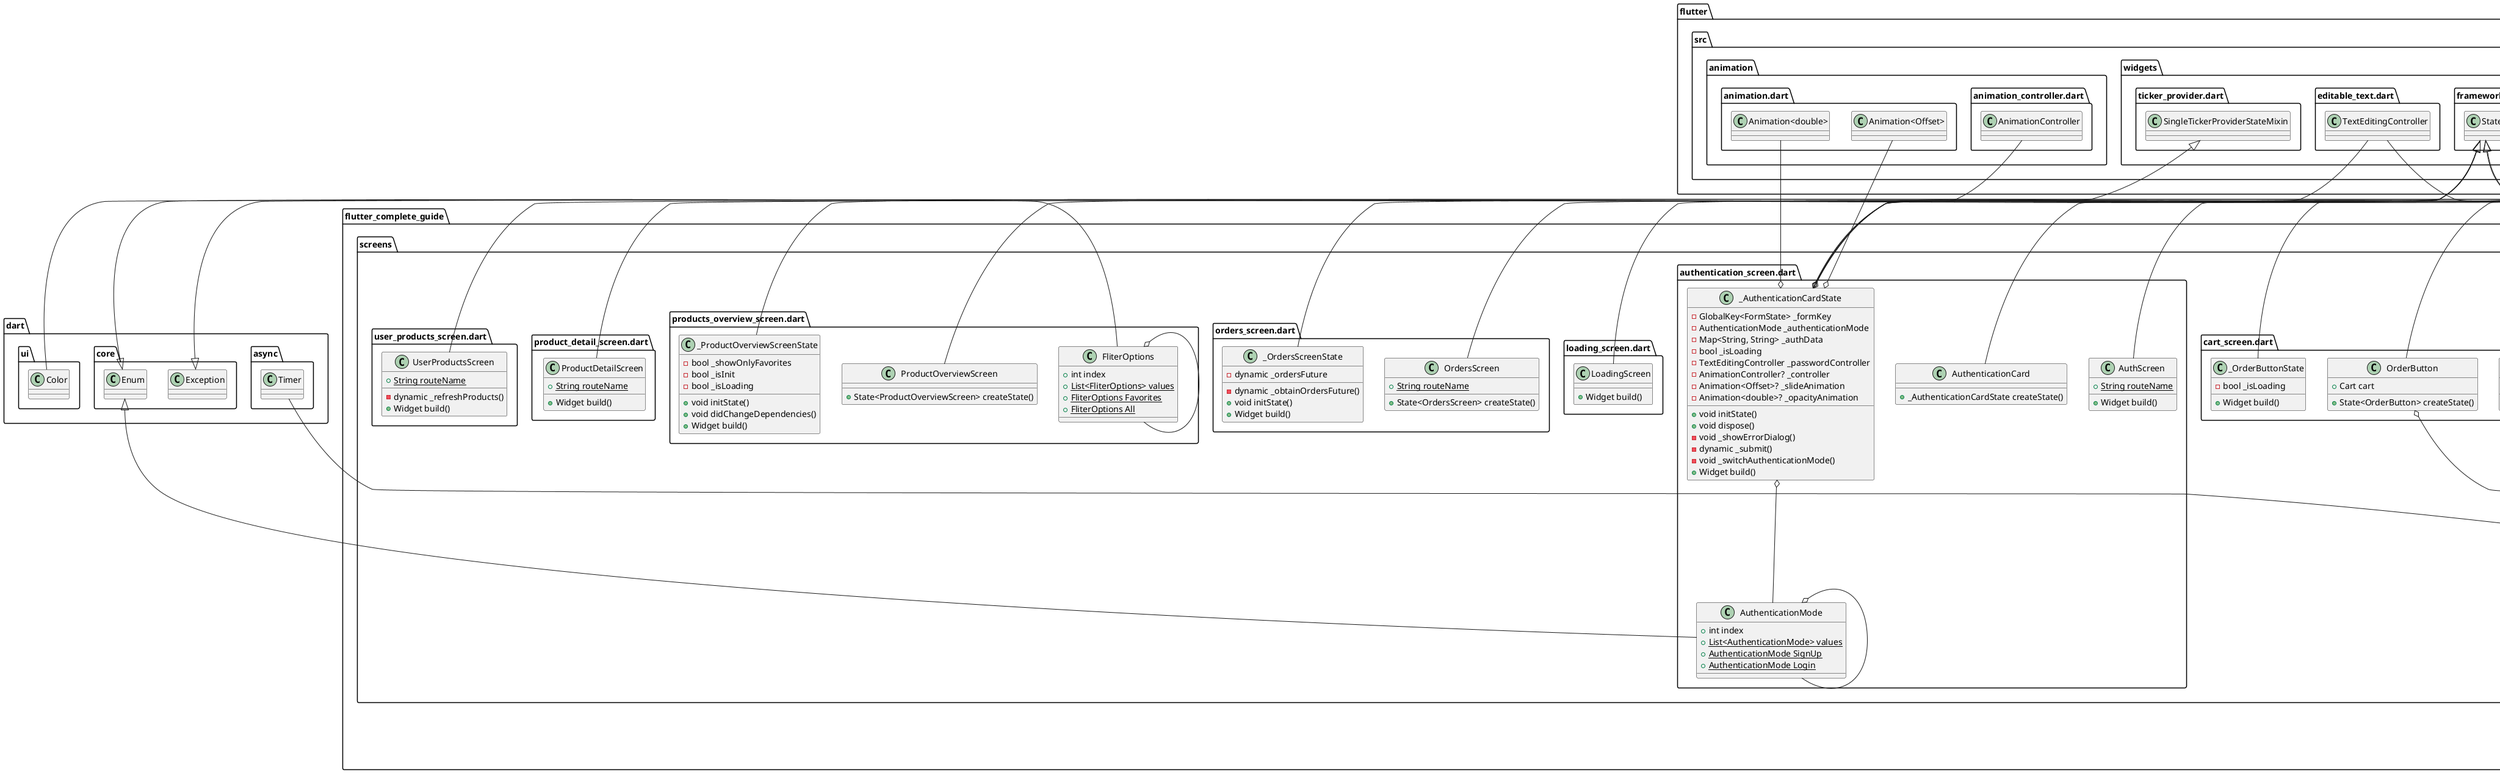 @startuml test
set namespaceSeparator ::

class "flutter_complete_guide::main.dart::MyShopApp" {
  +Widget build()
}

"flutter::src::widgets::framework.dart::StatelessWidget" <|-- "flutter_complete_guide::main.dart::MyShopApp"

class "flutter_complete_guide::models::http_exception.dart::HttpException" {
  +String message
  +String toString()
}

"dart::core::Exception" <|-- "flutter_complete_guide::models::http_exception.dart::HttpException"

class "flutter_complete_guide::providers::authentication.dart::Authentication" {
  -String? _token
  -DateTime? _expiryDate
  -String? _userId
  -Timer? _authenticationTimer
  +bool isAuthenticated
  +String? token
  +String? userId
  -dynamic _authenticate()
  +dynamic signUp()
  +dynamic login()
  +dynamic tryAutoLogin()
  +dynamic logout()
  -void _autoLogout()
}

"flutter_complete_guide::providers::authentication.dart::Authentication" o-- "dart::async::Timer"
"flutter::src::foundation::change_notifier.dart::ChangeNotifier" <|-- "flutter_complete_guide::providers::authentication.dart::Authentication"

class "flutter_complete_guide::providers::cart.dart::CartItem" {
  +String id
  +String title
  +int quantity
  +double price
}

class "flutter_complete_guide::providers::cart.dart::Cart" {
  -Map<String, CartItem> _items
  +Map<String, CartItem> items
  +int itemCount
  +double totalValue
  +void addItem()
  +void removeItem()
  +void removeOneItem()
  +void emptyCart()
}

"flutter::src::foundation::change_notifier.dart::ChangeNotifier" <|-- "flutter_complete_guide::providers::cart.dart::Cart"

class "flutter_complete_guide::providers::orders.dart::OrderItem" {
  +String id
  +double amount
  +List<CartItem> products
  +DateTime dateTime
}

class "flutter_complete_guide::providers::orders.dart::Orders" {
  -List<OrderItem> _orders
  +String? authToken
  +String? userId
  +List<OrderItem> orders
  +dynamic getOrders()
  +dynamic addOrder()
}

"flutter::src::foundation::change_notifier.dart::ChangeNotifier" <|-- "flutter_complete_guide::providers::orders.dart::Orders"

class "flutter_complete_guide::providers::product.dart::Product" {
  +String? id
  +String title
  +String description
  +double price
  +String image
  +bool isFavorite
  -void _setFavoriteValue()
  +dynamic toggleFavoriteStatus()
}

"flutter::src::foundation::change_notifier.dart::ChangeNotifier" <|-- "flutter_complete_guide::providers::product.dart::Product"

class "flutter_complete_guide::providers::products_provider.dart::ProductsProvider" {
  -List<Product> _items
  +String? authToken
  +String? userId
  +List<Product> items
  +List<Product> favoriteItems
  +Product findById()
  +dynamic getProducts()
  +dynamic addProduct()
  +dynamic updateProduct()
  +dynamic deleteProduct()
}

"flutter::src::foundation::change_notifier.dart::ChangeNotifier" <|-- "flutter_complete_guide::providers::products_provider.dart::ProductsProvider"

class "flutter_complete_guide::screens::authentication_screen.dart::AuthScreen" {
  {static} +String routeName
  +Widget build()
}

"flutter::src::widgets::framework.dart::StatelessWidget" <|-- "flutter_complete_guide::screens::authentication_screen.dart::AuthScreen"

class "flutter_complete_guide::screens::authentication_screen.dart::AuthenticationCard" {
  +_AuthenticationCardState createState()
}

"flutter::src::widgets::framework.dart::StatefulWidget" <|-- "flutter_complete_guide::screens::authentication_screen.dart::AuthenticationCard"

class "flutter_complete_guide::screens::authentication_screen.dart::_AuthenticationCardState" {
  -GlobalKey<FormState> _formKey
  -AuthenticationMode _authenticationMode
  -Map<String, String> _authData
  -bool _isLoading
  -TextEditingController _passwordController
  -AnimationController? _controller
  -Animation<Offset>? _slideAnimation
  -Animation<double>? _opacityAnimation
  +void initState()
  +void dispose()
  -void _showErrorDialog()
  -dynamic _submit()
  -void _switchAuthenticationMode()
  +Widget build()
}

"flutter_complete_guide::screens::authentication_screen.dart::_AuthenticationCardState" o-- "flutter::src::widgets::framework.dart::GlobalKey<FormState>"
"flutter_complete_guide::screens::authentication_screen.dart::_AuthenticationCardState" o-- "flutter_complete_guide::screens::authentication_screen.dart::AuthenticationMode"
"flutter_complete_guide::screens::authentication_screen.dart::_AuthenticationCardState" o-- "flutter::src::widgets::editable_text.dart::TextEditingController"
"flutter_complete_guide::screens::authentication_screen.dart::_AuthenticationCardState" o-- "flutter::src::animation::animation_controller.dart::AnimationController"
"flutter_complete_guide::screens::authentication_screen.dart::_AuthenticationCardState" o-- "flutter::src::animation::animation.dart::Animation<Offset>"
"flutter_complete_guide::screens::authentication_screen.dart::_AuthenticationCardState" o-- "flutter::src::animation::animation.dart::Animation<double>"
"flutter::src::widgets::framework.dart::State" <|-- "flutter_complete_guide::screens::authentication_screen.dart::_AuthenticationCardState"
"flutter::src::widgets::ticker_provider.dart::SingleTickerProviderStateMixin" <|-- "flutter_complete_guide::screens::authentication_screen.dart::_AuthenticationCardState"

class "flutter_complete_guide::screens::authentication_screen.dart::AuthenticationMode" {
  +int index
  {static} +List<AuthenticationMode> values
  {static} +AuthenticationMode SignUp
  {static} +AuthenticationMode Login
}

"flutter_complete_guide::screens::authentication_screen.dart::AuthenticationMode" o-- "flutter_complete_guide::screens::authentication_screen.dart::AuthenticationMode"
"dart::core::Enum" <|-- "flutter_complete_guide::screens::authentication_screen.dart::AuthenticationMode"

class "flutter_complete_guide::screens::cart_screen.dart::CartScreen" {
  {static} +String routeName
  +Widget build()
}

"flutter::src::widgets::framework.dart::StatelessWidget" <|-- "flutter_complete_guide::screens::cart_screen.dart::CartScreen"

class "flutter_complete_guide::screens::cart_screen.dart::OrderButton" {
  +Cart cart
  +State<OrderButton> createState()
}

"flutter_complete_guide::screens::cart_screen.dart::OrderButton" o-- "flutter_complete_guide::providers::cart.dart::Cart"
"flutter::src::widgets::framework.dart::StatefulWidget" <|-- "flutter_complete_guide::screens::cart_screen.dart::OrderButton"

class "flutter_complete_guide::screens::cart_screen.dart::_OrderButtonState" {
  -bool _isLoading
  +Widget build()
}

"flutter::src::widgets::framework.dart::State" <|-- "flutter_complete_guide::screens::cart_screen.dart::_OrderButtonState"

class "flutter_complete_guide::screens::edit_product_screen.dart::EditProductScreen" {
  {static} +String routeName
  +State<EditProductScreen> createState()
}

"flutter::src::widgets::framework.dart::StatefulWidget" <|-- "flutter_complete_guide::screens::edit_product_screen.dart::EditProductScreen"

class "flutter_complete_guide::screens::edit_product_screen.dart::_EditProductScreenState" {
  -TextEditingController _imageController
  -FocusNode _imageFocusNode
  -GlobalKey<FormState> _form
  -Product _editedProduct
  -Map<String, String> _initValues
  -bool _isInit
  -bool _isLoading
  +void initState()
  +void didChangeDependencies()
  +void dispose()
  -void _updateimage()
  -dynamic _saveForm()
  +Widget build()
}

"flutter_complete_guide::screens::edit_product_screen.dart::_EditProductScreenState" o-- "flutter::src::widgets::editable_text.dart::TextEditingController"
"flutter_complete_guide::screens::edit_product_screen.dart::_EditProductScreenState" o-- "flutter::src::widgets::focus_manager.dart::FocusNode"
"flutter_complete_guide::screens::edit_product_screen.dart::_EditProductScreenState" o-- "flutter::src::widgets::framework.dart::GlobalKey<FormState>"
"flutter_complete_guide::screens::edit_product_screen.dart::_EditProductScreenState" o-- "flutter_complete_guide::providers::product.dart::Product"
"flutter::src::widgets::framework.dart::State" <|-- "flutter_complete_guide::screens::edit_product_screen.dart::_EditProductScreenState"

class "flutter_complete_guide::screens::loading_screen.dart::LoadingScreen" {
  +Widget build()
}

"flutter::src::widgets::framework.dart::StatelessWidget" <|-- "flutter_complete_guide::screens::loading_screen.dart::LoadingScreen"

class "flutter_complete_guide::screens::orders_screen.dart::OrdersScreen" {
  {static} +String routeName
  +State<OrdersScreen> createState()
}

"flutter::src::widgets::framework.dart::StatefulWidget" <|-- "flutter_complete_guide::screens::orders_screen.dart::OrdersScreen"

class "flutter_complete_guide::screens::orders_screen.dart::_OrdersScreenState" {
  -dynamic _ordersFuture
  -dynamic _obtainOrdersFuture()
  +void initState()
  +Widget build()
}

"flutter::src::widgets::framework.dart::State" <|-- "flutter_complete_guide::screens::orders_screen.dart::_OrdersScreenState"

class "flutter_complete_guide::screens::products_overview_screen.dart::ProductOverviewScreen" {
  +State<ProductOverviewScreen> createState()
}

"flutter::src::widgets::framework.dart::StatefulWidget" <|-- "flutter_complete_guide::screens::products_overview_screen.dart::ProductOverviewScreen"

class "flutter_complete_guide::screens::products_overview_screen.dart::_ProductOverviewScreenState" {
  -bool _showOnlyFavorites
  -bool _isInit
  -bool _isLoading
  +void initState()
  +void didChangeDependencies()
  +Widget build()
}

"flutter::src::widgets::framework.dart::State" <|-- "flutter_complete_guide::screens::products_overview_screen.dart::_ProductOverviewScreenState"

class "flutter_complete_guide::screens::products_overview_screen.dart::FliterOptions" {
  +int index
  {static} +List<FliterOptions> values
  {static} +FliterOptions Favorites
  {static} +FliterOptions All
}

"flutter_complete_guide::screens::products_overview_screen.dart::FliterOptions" o-- "flutter_complete_guide::screens::products_overview_screen.dart::FliterOptions"
"dart::core::Enum" <|-- "flutter_complete_guide::screens::products_overview_screen.dart::FliterOptions"

class "flutter_complete_guide::screens::product_detail_screen.dart::ProductDetailScreen" {
  {static} +String routeName
  +Widget build()
}

"flutter::src::widgets::framework.dart::StatelessWidget" <|-- "flutter_complete_guide::screens::product_detail_screen.dart::ProductDetailScreen"

class "flutter_complete_guide::screens::user_products_screen.dart::UserProductsScreen" {
  {static} +String routeName
  -dynamic _refreshProducts()
  +Widget build()
}

"flutter::src::widgets::framework.dart::StatelessWidget" <|-- "flutter_complete_guide::screens::user_products_screen.dart::UserProductsScreen"

class "flutter_complete_guide::widgets::badge.dart::BadgeIcon" {
  +Widget child
  +int value
  +Color? color
  +Widget build()
}

"flutter_complete_guide::widgets::badge.dart::BadgeIcon" o-- "flutter::src::widgets::framework.dart::Widget"
"flutter_complete_guide::widgets::badge.dart::BadgeIcon" o-- "dart::ui::Color"
"flutter::src::widgets::framework.dart::StatelessWidget" <|-- "flutter_complete_guide::widgets::badge.dart::BadgeIcon"

class "flutter_complete_guide::widgets::cart_item.dart::CartItem" {
  +String id
  +String prodId
  +double price
  +int quantity
  +String title
  +Widget build()
}

"flutter::src::widgets::framework.dart::StatelessWidget" <|-- "flutter_complete_guide::widgets::cart_item.dart::CartItem"

class "flutter_complete_guide::widgets::drawer.dart::AppDrawer" {
  +Widget build()
}

"flutter::src::widgets::framework.dart::StatelessWidget" <|-- "flutter_complete_guide::widgets::drawer.dart::AppDrawer"

class "flutter_complete_guide::widgets::order_item.dart::OrderItem" {
  +OrderItem order
  +State<OrderItem> createState()
}

"flutter_complete_guide::widgets::order_item.dart::OrderItem" o-- "flutter_complete_guide::providers::orders.dart::OrderItem"
"flutter::src::widgets::framework.dart::StatefulWidget" <|-- "flutter_complete_guide::widgets::order_item.dart::OrderItem"

class "flutter_complete_guide::widgets::order_item.dart::_OrderItemState" {
  -bool _expanded
  +Widget build()
}

"flutter::src::widgets::framework.dart::State" <|-- "flutter_complete_guide::widgets::order_item.dart::_OrderItemState"

class "flutter_complete_guide::widgets::products_table.dart::ProductsTable" {
  +bool showFavorites
  +Widget build()
}

"flutter::src::widgets::framework.dart::StatelessWidget" <|-- "flutter_complete_guide::widgets::products_table.dart::ProductsTable"

class "flutter_complete_guide::widgets::product_item.dart::ProductItem" {
  +Widget build()
}

"flutter::src::widgets::framework.dart::StatelessWidget" <|-- "flutter_complete_guide::widgets::product_item.dart::ProductItem"

class "flutter_complete_guide::widgets::user_product_item.dart::UserProductItem" {
  +String id
  +String title
  +String image
  +Widget build()
}

"flutter::src::widgets::framework.dart::StatelessWidget" <|-- "flutter_complete_guide::widgets::user_product_item.dart::UserProductItem"


@enduml
